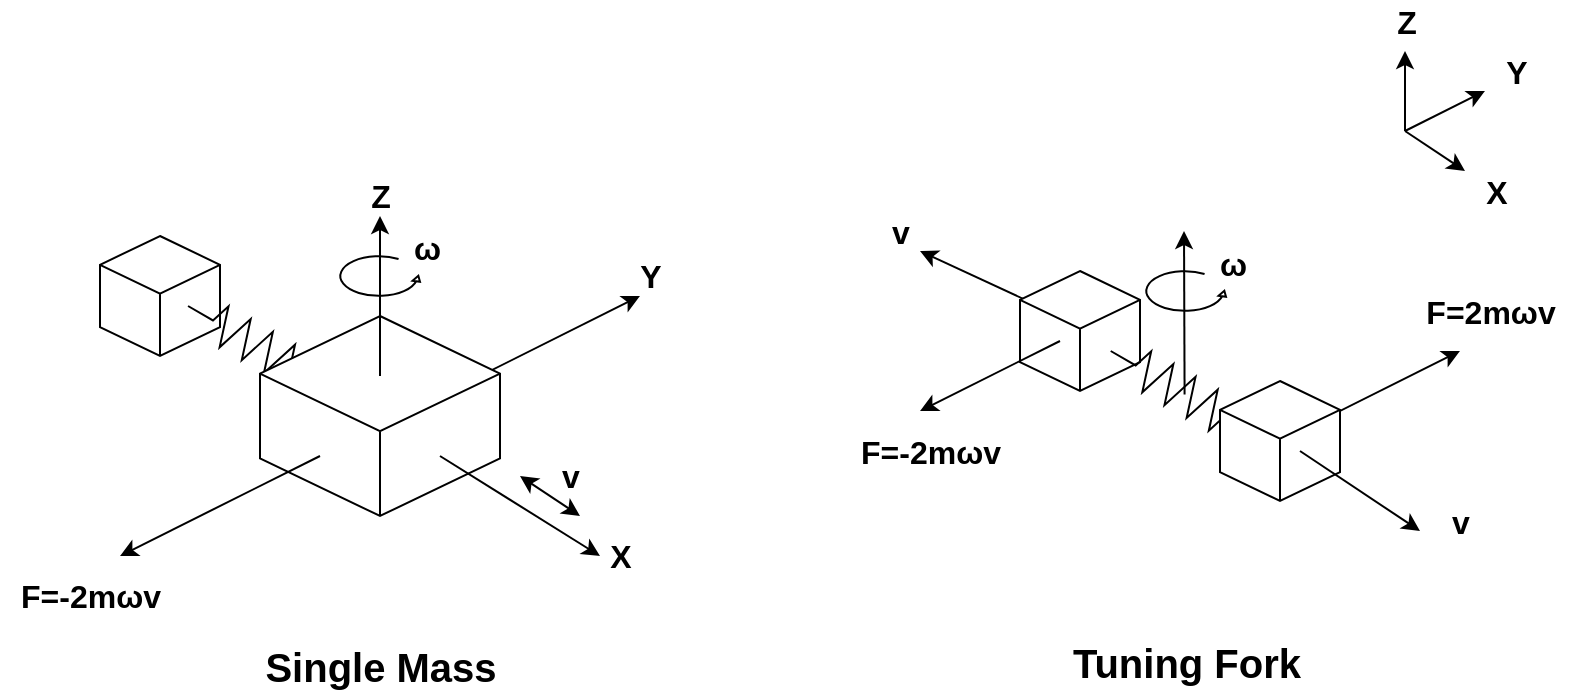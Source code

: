 <mxfile>
    <diagram id="1iQiXHAdy2GQU7ABlrd1" name="Page-1">
        <mxGraphModel dx="792" dy="1098" grid="1" gridSize="10" guides="1" tooltips="1" connect="1" arrows="1" fold="1" page="1" pageScale="1" pageWidth="1100" pageHeight="850" math="0" shadow="0">
            <root>
                <mxCell id="0"/>
                <mxCell id="1" parent="0"/>
                <mxCell id="12" value="" style="endArrow=classic;html=1;exitX=0.25;exitY=0.7;exitDx=0;exitDy=0;exitPerimeter=0;" edge="1" parent="1" source="2">
                    <mxGeometry width="50" height="50" relative="1" as="geometry">
                        <mxPoint x="210" y="330" as="sourcePoint"/>
                        <mxPoint x="360" y="240" as="targetPoint"/>
                    </mxGeometry>
                </mxCell>
                <mxCell id="4" value="" style="whiteSpace=wrap;html=1;shape=mxgraph.basic.isocube;isoAngle=15;" parent="1" vertex="1">
                    <mxGeometry x="90" y="210" width="60" height="60" as="geometry"/>
                </mxCell>
                <mxCell id="6" value="" style="pointerEvents=1;verticalLabelPosition=bottom;shadow=0;dashed=0;align=center;html=1;verticalAlign=top;shape=mxgraph.electrical.resistors.resistor_2;rotation=30;" parent="1" vertex="1">
                    <mxGeometry x="128.66" y="255" width="80" height="20" as="geometry"/>
                </mxCell>
                <mxCell id="2" value="" style="html=1;whiteSpace=wrap;shape=isoCube2;backgroundOutline=1;isoAngle=15;" parent="1" vertex="1">
                    <mxGeometry x="170" y="250" width="120" height="100" as="geometry"/>
                </mxCell>
                <mxCell id="8" value="" style="endArrow=classic;html=1;" parent="1" edge="1">
                    <mxGeometry width="50" height="50" relative="1" as="geometry">
                        <mxPoint x="230" y="280" as="sourcePoint"/>
                        <mxPoint x="230" y="200" as="targetPoint"/>
                    </mxGeometry>
                </mxCell>
                <mxCell id="10" value="" style="endArrow=classic;html=1;exitX=0.25;exitY=0.7;exitDx=0;exitDy=0;exitPerimeter=0;" edge="1" parent="1" source="2">
                    <mxGeometry width="50" height="50" relative="1" as="geometry">
                        <mxPoint x="240" y="290" as="sourcePoint"/>
                        <mxPoint x="100" y="370" as="targetPoint"/>
                    </mxGeometry>
                </mxCell>
                <mxCell id="11" value="" style="endArrow=classic;html=1;exitX=0.75;exitY=0.7;exitDx=0;exitDy=0;exitPerimeter=0;" edge="1" parent="1" source="2">
                    <mxGeometry width="50" height="50" relative="1" as="geometry">
                        <mxPoint x="210" y="330" as="sourcePoint"/>
                        <mxPoint x="340" y="370" as="targetPoint"/>
                    </mxGeometry>
                </mxCell>
                <mxCell id="13" value="X" style="text;html=1;align=center;verticalAlign=middle;resizable=0;points=[];autosize=1;strokeColor=none;fillColor=none;fontSize=16;fontStyle=1" vertex="1" parent="1">
                    <mxGeometry x="335" y="360" width="30" height="20" as="geometry"/>
                </mxCell>
                <mxCell id="14" value="Y" style="text;html=1;align=center;verticalAlign=middle;resizable=0;points=[];autosize=1;strokeColor=none;fillColor=none;fontSize=16;fontStyle=1" vertex="1" parent="1">
                    <mxGeometry x="350" y="220" width="30" height="20" as="geometry"/>
                </mxCell>
                <mxCell id="15" value="Z" style="text;html=1;align=center;verticalAlign=middle;resizable=0;points=[];autosize=1;strokeColor=none;fillColor=none;fontSize=16;fontStyle=1" vertex="1" parent="1">
                    <mxGeometry x="215" y="180" width="30" height="20" as="geometry"/>
                </mxCell>
                <mxCell id="16" value="F=-2m&lt;font style=&quot;font-size: 16px&quot;&gt;ωv&lt;/font&gt;" style="text;html=1;align=center;verticalAlign=middle;resizable=0;points=[];autosize=1;strokeColor=none;fillColor=none;fontSize=16;fontStyle=1" vertex="1" parent="1">
                    <mxGeometry x="40" y="380" width="90" height="20" as="geometry"/>
                </mxCell>
                <mxCell id="17" value="" style="endArrow=classic;startArrow=classic;html=1;fontFamily=Helvetica;fontSize=16;fontColor=#000000;" edge="1" parent="1">
                    <mxGeometry width="50" height="50" relative="1" as="geometry">
                        <mxPoint x="330" y="350" as="sourcePoint"/>
                        <mxPoint x="300" y="330" as="targetPoint"/>
                    </mxGeometry>
                </mxCell>
                <mxCell id="19" value="v" style="text;html=1;align=center;verticalAlign=middle;resizable=0;points=[];autosize=1;strokeColor=none;fillColor=none;fontSize=16;fontStyle=1" vertex="1" parent="1">
                    <mxGeometry x="315" y="320" width="20" height="20" as="geometry"/>
                </mxCell>
                <mxCell id="23" value="" style="verticalLabelPosition=bottom;html=1;verticalAlign=top;strokeWidth=1;shape=mxgraph.lean_mapping.physical_pull;pointerEvents=1;fontFamily=Helvetica;fontSize=16;fontColor=#000000;" vertex="1" parent="1">
                    <mxGeometry x="210" y="220" width="40" height="20" as="geometry"/>
                </mxCell>
                <mxCell id="24" value="&lt;span style=&quot;color: rgb(0 , 0 , 0) ; font-family: &amp;#34;helvetica&amp;#34; ; font-size: 16px ; font-style: normal ; font-weight: 700 ; letter-spacing: normal ; text-align: center ; text-indent: 0px ; text-transform: none ; word-spacing: 0px ; display: inline ; float: none ; background-color: rgb(255 , 255 , 255)&quot;&gt;ω&lt;/span&gt;" style="text;whiteSpace=wrap;html=1;fontSize=16;fontFamily=Helvetica;fontColor=#000000;" vertex="1" parent="1">
                    <mxGeometry x="245" y="200" width="20" height="30" as="geometry"/>
                </mxCell>
                <mxCell id="25" value="&lt;span style=&quot;background-color: rgb(255 , 255 , 255)&quot;&gt;&lt;font style=&quot;font-size: 20px&quot;&gt;Single Mass&lt;/font&gt;&lt;/span&gt;" style="text;html=1;align=center;verticalAlign=middle;resizable=0;points=[];autosize=1;strokeColor=none;fillColor=none;fontSize=16;fontStyle=1" vertex="1" parent="1">
                    <mxGeometry x="165" y="410" width="130" height="30" as="geometry"/>
                </mxCell>
                <mxCell id="47" value="" style="group" vertex="1" connectable="0" parent="1">
                    <mxGeometry x="460" y="92.5" width="365" height="345" as="geometry"/>
                </mxCell>
                <mxCell id="33" value="" style="endArrow=classic;html=1;exitX=0.436;exitY=0.422;exitDx=0;exitDy=0;exitPerimeter=0;" edge="1" parent="47" source="26">
                    <mxGeometry width="50" height="50" relative="1" as="geometry">
                        <mxPoint x="250" y="235" as="sourcePoint"/>
                        <mxPoint x="40" y="125" as="targetPoint"/>
                    </mxGeometry>
                </mxCell>
                <mxCell id="31" value="" style="endArrow=classic;html=1;exitX=0.25;exitY=0.7;exitDx=0;exitDy=0;exitPerimeter=0;" edge="1" parent="47">
                    <mxGeometry width="50" height="50" relative="1" as="geometry">
                        <mxPoint x="210" y="225" as="sourcePoint"/>
                        <mxPoint x="310" y="175" as="targetPoint"/>
                    </mxGeometry>
                </mxCell>
                <mxCell id="26" value="" style="whiteSpace=wrap;html=1;shape=mxgraph.basic.isocube;isoAngle=15;" vertex="1" parent="47">
                    <mxGeometry x="90" y="135" width="60" height="60" as="geometry"/>
                </mxCell>
                <mxCell id="27" value="" style="pointerEvents=1;verticalLabelPosition=bottom;shadow=0;dashed=0;align=center;html=1;verticalAlign=top;shape=mxgraph.electrical.resistors.resistor_2;rotation=30;" vertex="1" parent="47">
                    <mxGeometry x="130" y="185" width="80" height="20" as="geometry"/>
                </mxCell>
                <mxCell id="28" value="" style="whiteSpace=wrap;html=1;shape=mxgraph.basic.isocube;isoAngle=15;" vertex="1" parent="47">
                    <mxGeometry x="190" y="190" width="60" height="60" as="geometry"/>
                </mxCell>
                <mxCell id="29" value="" style="endArrow=classic;html=1;fontFamily=Helvetica;fontSize=20;fontColor=#000000;exitX=0.536;exitY=0.52;exitDx=0;exitDy=0;exitPerimeter=0;" edge="1" parent="47" source="27">
                    <mxGeometry width="50" height="50" relative="1" as="geometry">
                        <mxPoint x="40" y="195" as="sourcePoint"/>
                        <mxPoint x="172" y="115" as="targetPoint"/>
                    </mxGeometry>
                </mxCell>
                <mxCell id="30" value="" style="endArrow=classic;html=1;exitX=0.25;exitY=0.7;exitDx=0;exitDy=0;exitPerimeter=0;" edge="1" parent="47">
                    <mxGeometry width="50" height="50" relative="1" as="geometry">
                        <mxPoint x="110" y="170" as="sourcePoint"/>
                        <mxPoint x="40" y="205" as="targetPoint"/>
                    </mxGeometry>
                </mxCell>
                <mxCell id="32" value="" style="endArrow=classic;html=1;exitX=0.75;exitY=0.7;exitDx=0;exitDy=0;exitPerimeter=0;" edge="1" parent="47">
                    <mxGeometry width="50" height="50" relative="1" as="geometry">
                        <mxPoint x="230" y="225" as="sourcePoint"/>
                        <mxPoint x="290" y="265" as="targetPoint"/>
                    </mxGeometry>
                </mxCell>
                <mxCell id="34" value="" style="verticalLabelPosition=bottom;html=1;verticalAlign=top;strokeWidth=1;shape=mxgraph.lean_mapping.physical_pull;pointerEvents=1;fontFamily=Helvetica;fontSize=16;fontColor=#000000;" vertex="1" parent="47">
                    <mxGeometry x="153" y="135" width="40" height="20" as="geometry"/>
                </mxCell>
                <mxCell id="35" value="&lt;span style=&quot;color: rgb(0 , 0 , 0) ; font-family: &amp;#34;helvetica&amp;#34; ; font-size: 16px ; font-style: normal ; font-weight: 700 ; letter-spacing: normal ; text-align: center ; text-indent: 0px ; text-transform: none ; word-spacing: 0px ; display: inline ; float: none ; background-color: rgb(255 , 255 , 255)&quot;&gt;ω&lt;/span&gt;" style="text;whiteSpace=wrap;html=1;fontSize=16;fontFamily=Helvetica;fontColor=#000000;" vertex="1" parent="47">
                    <mxGeometry x="188" y="115" width="20" height="30" as="geometry"/>
                </mxCell>
                <mxCell id="36" value="v" style="text;html=1;align=center;verticalAlign=middle;resizable=0;points=[];autosize=1;strokeColor=none;fillColor=none;fontSize=16;fontStyle=1" vertex="1" parent="47">
                    <mxGeometry x="20" y="105" width="20" height="20" as="geometry"/>
                </mxCell>
                <mxCell id="37" value="v" style="text;html=1;align=center;verticalAlign=middle;resizable=0;points=[];autosize=1;strokeColor=none;fillColor=none;fontSize=16;fontStyle=1" vertex="1" parent="47">
                    <mxGeometry x="300" y="250" width="20" height="20" as="geometry"/>
                </mxCell>
                <mxCell id="38" value="F=-2m&lt;font style=&quot;font-size: 16px&quot;&gt;ωv&lt;/font&gt;" style="text;html=1;align=center;verticalAlign=middle;resizable=0;points=[];autosize=1;strokeColor=none;fillColor=none;fontSize=16;fontStyle=1" vertex="1" parent="47">
                    <mxGeometry y="215" width="90" height="20" as="geometry"/>
                </mxCell>
                <mxCell id="39" value="F=2m&lt;font style=&quot;font-size: 16px&quot;&gt;ωv&lt;/font&gt;" style="text;html=1;align=center;verticalAlign=middle;resizable=0;points=[];autosize=1;strokeColor=none;fillColor=none;fontSize=16;fontStyle=1" vertex="1" parent="47">
                    <mxGeometry x="285" y="145" width="80" height="20" as="geometry"/>
                </mxCell>
                <mxCell id="40" value="" style="endArrow=classic;html=1;" edge="1" parent="47">
                    <mxGeometry width="50" height="50" relative="1" as="geometry">
                        <mxPoint x="282.5" y="65" as="sourcePoint"/>
                        <mxPoint x="322.5" y="45" as="targetPoint"/>
                    </mxGeometry>
                </mxCell>
                <mxCell id="41" value="" style="endArrow=classic;html=1;" edge="1" parent="47">
                    <mxGeometry width="50" height="50" relative="1" as="geometry">
                        <mxPoint x="282.5" y="65" as="sourcePoint"/>
                        <mxPoint x="282.5" y="25" as="targetPoint"/>
                    </mxGeometry>
                </mxCell>
                <mxCell id="42" value="" style="endArrow=classic;html=1;" edge="1" parent="47">
                    <mxGeometry width="50" height="50" relative="1" as="geometry">
                        <mxPoint x="282.5" y="65" as="sourcePoint"/>
                        <mxPoint x="312.5" y="85" as="targetPoint"/>
                    </mxGeometry>
                </mxCell>
                <mxCell id="43" value="X" style="text;html=1;align=center;verticalAlign=middle;resizable=0;points=[];autosize=1;strokeColor=none;fillColor=none;fontSize=16;fontStyle=1" vertex="1" parent="47">
                    <mxGeometry x="312.5" y="85" width="30" height="20" as="geometry"/>
                </mxCell>
                <mxCell id="44" value="Y" style="text;html=1;align=center;verticalAlign=middle;resizable=0;points=[];autosize=1;strokeColor=none;fillColor=none;fontSize=16;fontStyle=1" vertex="1" parent="47">
                    <mxGeometry x="322.5" y="25" width="30" height="20" as="geometry"/>
                </mxCell>
                <mxCell id="45" value="Z" style="text;html=1;align=center;verticalAlign=middle;resizable=0;points=[];autosize=1;strokeColor=none;fillColor=none;fontSize=16;fontStyle=1" vertex="1" parent="47">
                    <mxGeometry x="267.5" width="30" height="20" as="geometry"/>
                </mxCell>
                <mxCell id="46" value="&lt;span style=&quot;background-color: rgb(255 , 255 , 255)&quot;&gt;&lt;font style=&quot;font-size: 20px&quot;&gt;Tuning Fork&lt;/font&gt;&lt;/span&gt;" style="text;html=1;align=center;verticalAlign=middle;resizable=0;points=[];autosize=1;strokeColor=none;fillColor=none;fontSize=16;fontStyle=1" vertex="1" parent="47">
                    <mxGeometry x="108" y="315" width="130" height="30" as="geometry"/>
                </mxCell>
            </root>
        </mxGraphModel>
    </diagram>
</mxfile>